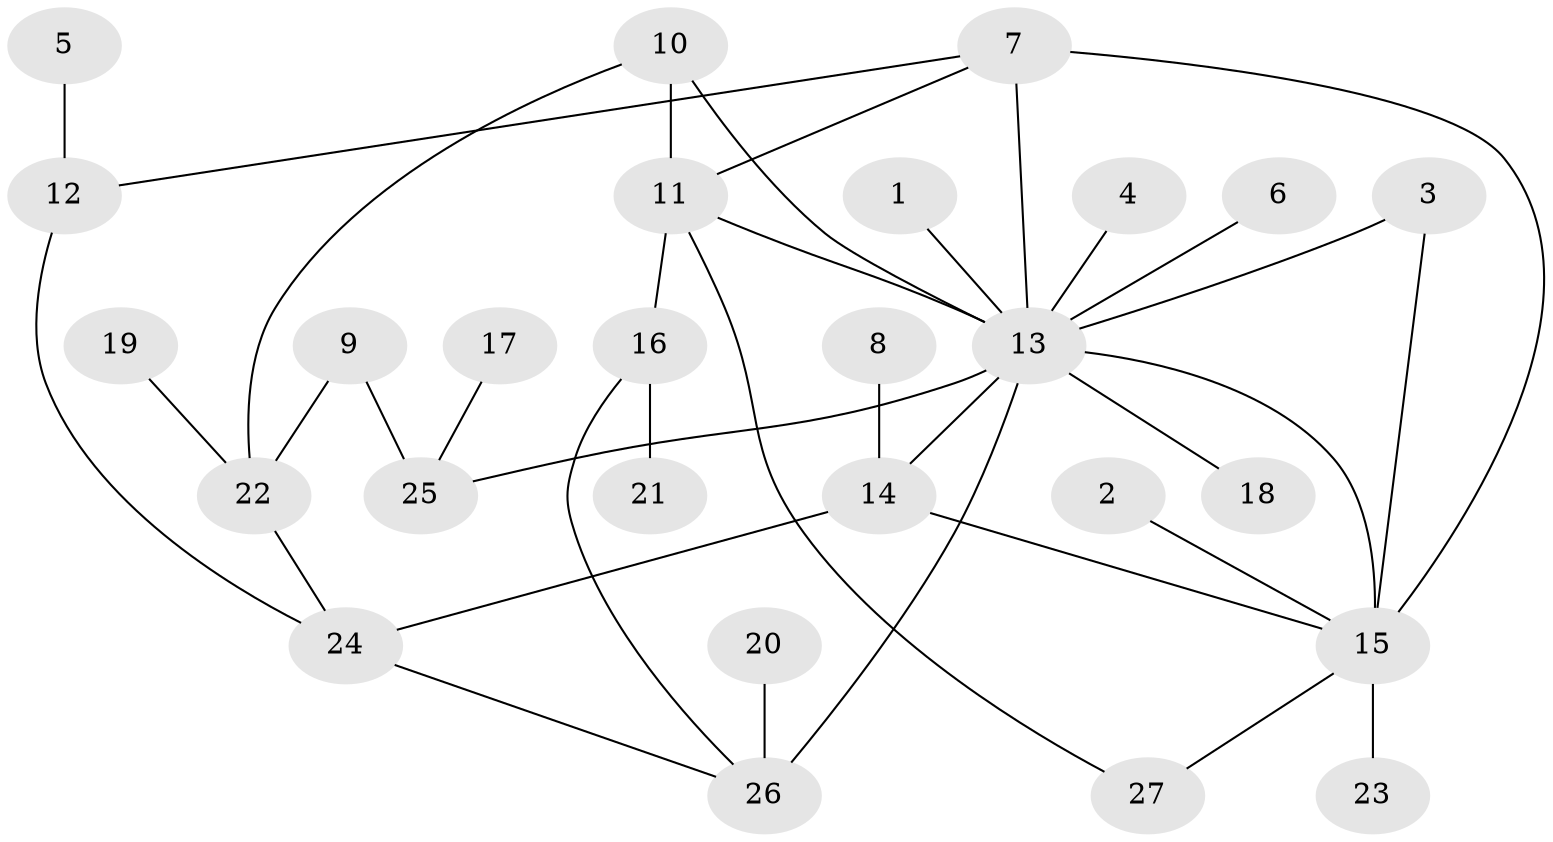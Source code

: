 // original degree distribution, {20: 0.015151515151515152, 8: 0.015151515151515152, 10: 0.015151515151515152, 1: 0.5, 4: 0.07575757575757576, 2: 0.24242424242424243, 5: 0.045454545454545456, 3: 0.06060606060606061, 6: 0.030303030303030304}
// Generated by graph-tools (version 1.1) at 2025/36/03/04/25 23:36:53]
// undirected, 27 vertices, 37 edges
graph export_dot {
  node [color=gray90,style=filled];
  1;
  2;
  3;
  4;
  5;
  6;
  7;
  8;
  9;
  10;
  11;
  12;
  13;
  14;
  15;
  16;
  17;
  18;
  19;
  20;
  21;
  22;
  23;
  24;
  25;
  26;
  27;
  1 -- 13 [weight=1.0];
  2 -- 15 [weight=1.0];
  3 -- 13 [weight=1.0];
  3 -- 15 [weight=1.0];
  4 -- 13 [weight=1.0];
  5 -- 12 [weight=1.0];
  6 -- 13 [weight=1.0];
  7 -- 11 [weight=1.0];
  7 -- 12 [weight=1.0];
  7 -- 13 [weight=2.0];
  7 -- 15 [weight=1.0];
  8 -- 14 [weight=1.0];
  9 -- 22 [weight=1.0];
  9 -- 25 [weight=1.0];
  10 -- 11 [weight=1.0];
  10 -- 13 [weight=1.0];
  10 -- 22 [weight=1.0];
  11 -- 13 [weight=1.0];
  11 -- 16 [weight=1.0];
  11 -- 27 [weight=1.0];
  12 -- 24 [weight=1.0];
  13 -- 14 [weight=1.0];
  13 -- 15 [weight=2.0];
  13 -- 18 [weight=1.0];
  13 -- 25 [weight=1.0];
  13 -- 26 [weight=2.0];
  14 -- 15 [weight=1.0];
  14 -- 24 [weight=1.0];
  15 -- 23 [weight=1.0];
  15 -- 27 [weight=1.0];
  16 -- 21 [weight=1.0];
  16 -- 26 [weight=1.0];
  17 -- 25 [weight=1.0];
  19 -- 22 [weight=1.0];
  20 -- 26 [weight=1.0];
  22 -- 24 [weight=1.0];
  24 -- 26 [weight=1.0];
}

